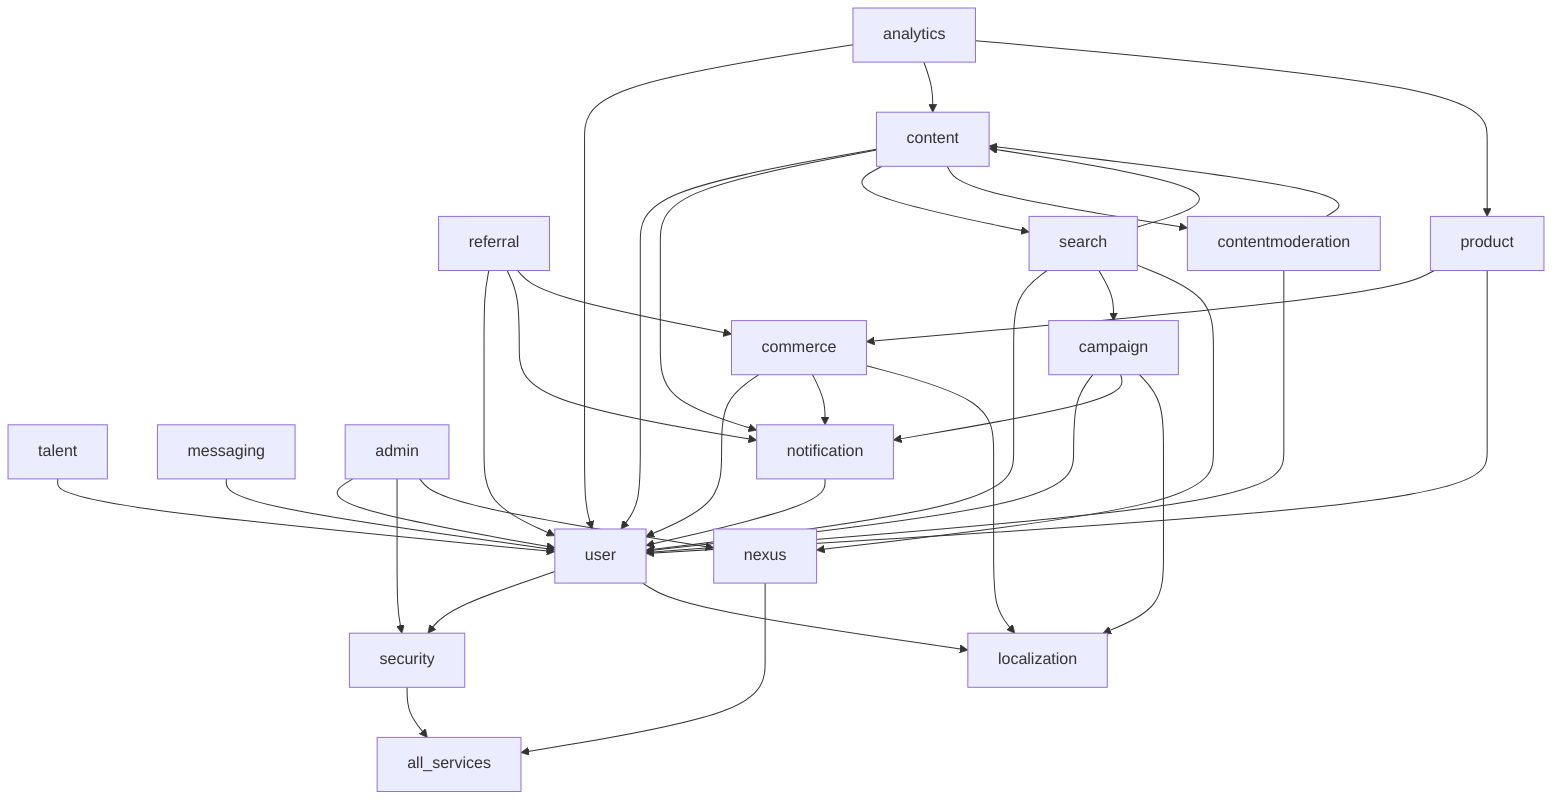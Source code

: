 graph TD
    core_services_referral["referral"]
    core_services_localization["localization"]
    core_services_talent["talent"]
    core_services_product["product"]
    core_services_commerce["commerce"]
    core_services_user["user"]
    core_services_campaign["campaign"]
    core_services_content["content"]
    core_services_contentmoderation["contentmoderation"]
    core_services_messaging["messaging"]
    core_services_security["security"]
    core_services_search["search"]
    core_services_admin["admin"]
    core_services_analytics["analytics"]
    core_services_nexus["nexus"]
    core_services_notification["notification"]
    core_services_commerce --> core_services_user
    core_services_commerce --> core_services_notification
    core_services_commerce --> core_services_localization
    core_services_user --> core_services_security
    core_services_user --> core_services_localization
    core_services_campaign --> core_services_user
    core_services_campaign --> core_services_notification
    core_services_campaign --> core_services_localization
    core_services_content --> core_services_user
    core_services_content --> core_services_notification
    core_services_content --> core_services_search
    core_services_content --> core_services_contentmoderation
    core_services_contentmoderation --> core_services_content
    core_services_contentmoderation --> core_services_user
    core_services_messaging --> core_services_user
    all_services["all_services"]
    core_services_security --> all_services
    core_services_search --> core_services_content
    core_services_search --> core_services_user
    core_services_search --> core_services_campaign
    core_services_search --> core_services_nexus
    core_services_admin --> core_services_user
    core_services_admin --> core_services_security
    core_services_admin --> core_services_nexus
    core_services_analytics --> core_services_user
    core_services_analytics --> core_services_content
    core_services_analytics --> core_services_product
    all_services["all_services"]
    core_services_nexus --> all_services
    core_services_notification --> core_services_user
    core_services_referral --> core_services_user
    core_services_referral --> core_services_notification
    core_services_referral --> core_services_commerce
    core_services_talent --> core_services_user
    core_services_product --> core_services_commerce
    core_services_product --> core_services_user